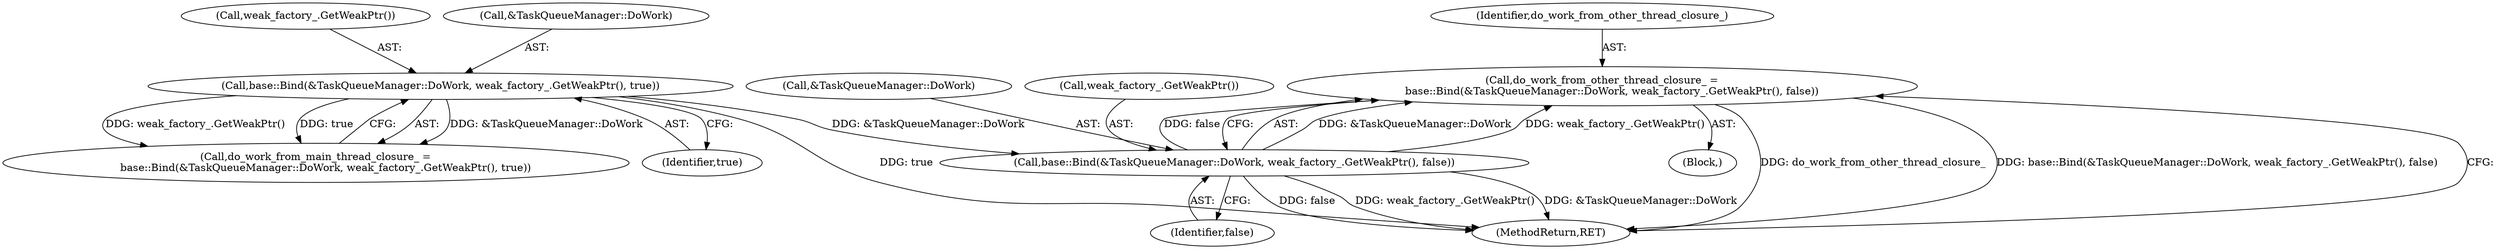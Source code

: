 digraph "0_Chrome_76f36a8362a3e817cc3ec721d591f2f8878dc0c7_4@API" {
"1000154" [label="(Call,do_work_from_other_thread_closure_ =\n      base::Bind(&TaskQueueManager::DoWork, weak_factory_.GetWeakPtr(), false))"];
"1000156" [label="(Call,base::Bind(&TaskQueueManager::DoWork, weak_factory_.GetWeakPtr(), false))"];
"1000149" [label="(Call,base::Bind(&TaskQueueManager::DoWork, weak_factory_.GetWeakPtr(), true))"];
"1000152" [label="(Call,weak_factory_.GetWeakPtr())"];
"1000102" [label="(Block,)"];
"1000154" [label="(Call,do_work_from_other_thread_closure_ =\n      base::Bind(&TaskQueueManager::DoWork, weak_factory_.GetWeakPtr(), false))"];
"1000161" [label="(MethodReturn,RET)"];
"1000149" [label="(Call,base::Bind(&TaskQueueManager::DoWork, weak_factory_.GetWeakPtr(), true))"];
"1000156" [label="(Call,base::Bind(&TaskQueueManager::DoWork, weak_factory_.GetWeakPtr(), false))"];
"1000155" [label="(Identifier,do_work_from_other_thread_closure_)"];
"1000157" [label="(Call,&TaskQueueManager::DoWork)"];
"1000159" [label="(Call,weak_factory_.GetWeakPtr())"];
"1000153" [label="(Identifier,true)"];
"1000147" [label="(Call,do_work_from_main_thread_closure_ =\n      base::Bind(&TaskQueueManager::DoWork, weak_factory_.GetWeakPtr(), true))"];
"1000160" [label="(Identifier,false)"];
"1000150" [label="(Call,&TaskQueueManager::DoWork)"];
"1000154" -> "1000102"  [label="AST: "];
"1000154" -> "1000156"  [label="CFG: "];
"1000155" -> "1000154"  [label="AST: "];
"1000156" -> "1000154"  [label="AST: "];
"1000161" -> "1000154"  [label="CFG: "];
"1000154" -> "1000161"  [label="DDG: do_work_from_other_thread_closure_"];
"1000154" -> "1000161"  [label="DDG: base::Bind(&TaskQueueManager::DoWork, weak_factory_.GetWeakPtr(), false)"];
"1000156" -> "1000154"  [label="DDG: &TaskQueueManager::DoWork"];
"1000156" -> "1000154"  [label="DDG: weak_factory_.GetWeakPtr()"];
"1000156" -> "1000154"  [label="DDG: false"];
"1000156" -> "1000160"  [label="CFG: "];
"1000157" -> "1000156"  [label="AST: "];
"1000159" -> "1000156"  [label="AST: "];
"1000160" -> "1000156"  [label="AST: "];
"1000156" -> "1000161"  [label="DDG: weak_factory_.GetWeakPtr()"];
"1000156" -> "1000161"  [label="DDG: &TaskQueueManager::DoWork"];
"1000156" -> "1000161"  [label="DDG: false"];
"1000149" -> "1000156"  [label="DDG: &TaskQueueManager::DoWork"];
"1000149" -> "1000147"  [label="AST: "];
"1000149" -> "1000153"  [label="CFG: "];
"1000150" -> "1000149"  [label="AST: "];
"1000152" -> "1000149"  [label="AST: "];
"1000153" -> "1000149"  [label="AST: "];
"1000147" -> "1000149"  [label="CFG: "];
"1000149" -> "1000161"  [label="DDG: true"];
"1000149" -> "1000147"  [label="DDG: &TaskQueueManager::DoWork"];
"1000149" -> "1000147"  [label="DDG: weak_factory_.GetWeakPtr()"];
"1000149" -> "1000147"  [label="DDG: true"];
}
